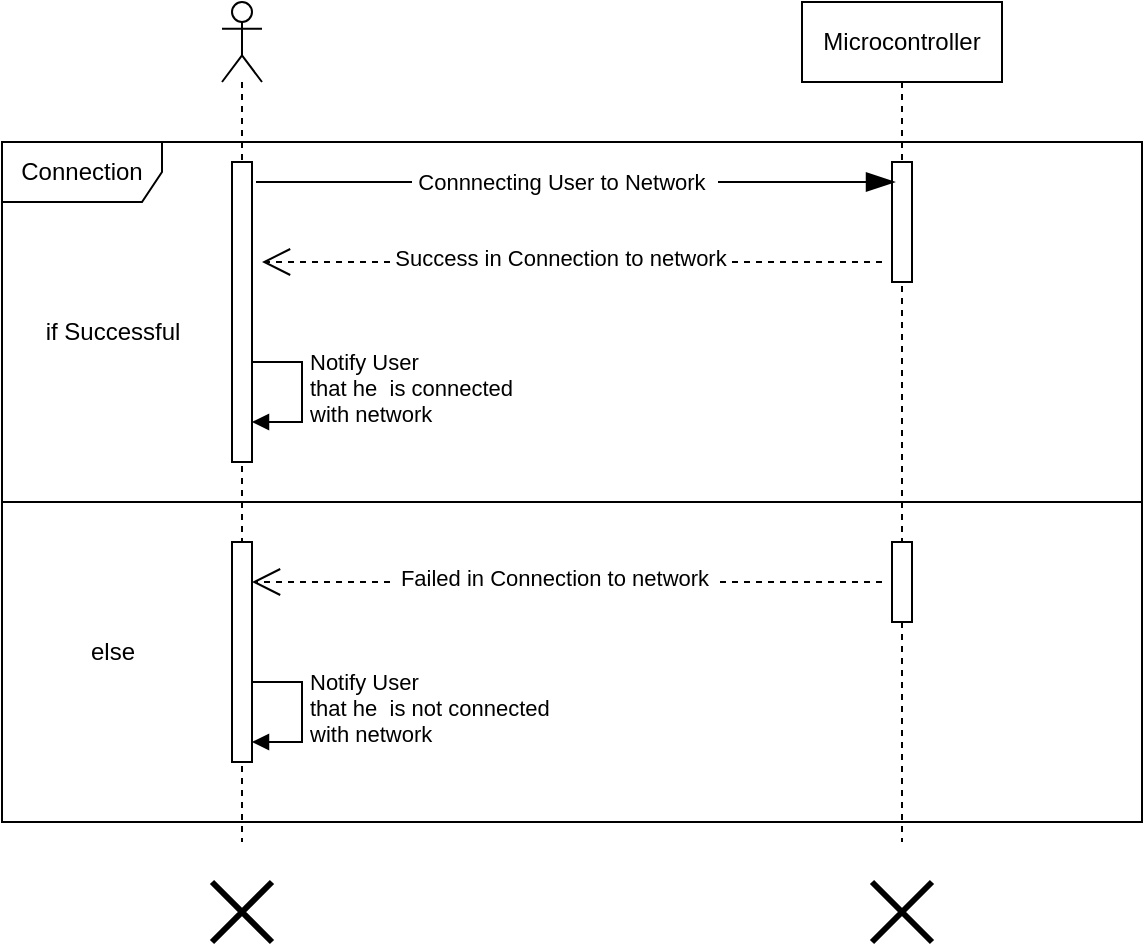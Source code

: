 <mxfile version="22.0.8" type="device">
  <diagram name="Page-1" id="2YBvvXClWsGukQMizWep">
    <mxGraphModel dx="977" dy="577" grid="1" gridSize="10" guides="1" tooltips="1" connect="1" arrows="1" fold="1" page="1" pageScale="1" pageWidth="850" pageHeight="1100" math="0" shadow="0">
      <root>
        <mxCell id="0" />
        <mxCell id="1" parent="0" />
        <mxCell id="bUbZ-e89j6tAC8CVxlZ--16" value="Microcontroller" style="shape=umlLifeline;perimeter=lifelinePerimeter;whiteSpace=wrap;html=1;container=1;dropTarget=0;collapsible=0;recursiveResize=0;outlineConnect=0;portConstraint=eastwest;newEdgeStyle={&quot;edgeStyle&quot;:&quot;elbowEdgeStyle&quot;,&quot;elbow&quot;:&quot;vertical&quot;,&quot;curved&quot;:0,&quot;rounded&quot;:0};" parent="1" vertex="1">
          <mxGeometry x="540" y="80" width="100" height="420" as="geometry" />
        </mxCell>
        <mxCell id="0u1kKGDJF54m8RZjEG2Y-17" value="" style="html=1;points=[[0,0,0,0,5],[0,1,0,0,-5],[1,0,0,0,5],[1,1,0,0,-5]];perimeter=orthogonalPerimeter;outlineConnect=0;targetShapes=umlLifeline;portConstraint=eastwest;newEdgeStyle={&quot;curved&quot;:0,&quot;rounded&quot;:0};" parent="bUbZ-e89j6tAC8CVxlZ--16" vertex="1">
          <mxGeometry x="45" y="80" width="10" height="60" as="geometry" />
        </mxCell>
        <mxCell id="0u1kKGDJF54m8RZjEG2Y-50" value="" style="html=1;points=[[0,0,0,0,5],[0,1,0,0,-5],[1,0,0,0,5],[1,1,0,0,-5]];perimeter=orthogonalPerimeter;outlineConnect=0;targetShapes=umlLifeline;portConstraint=eastwest;newEdgeStyle={&quot;curved&quot;:0,&quot;rounded&quot;:0};" parent="bUbZ-e89j6tAC8CVxlZ--16" vertex="1">
          <mxGeometry x="45" y="270" width="10" height="40" as="geometry" />
        </mxCell>
        <mxCell id="bUbZ-e89j6tAC8CVxlZ--27" value="" style="shape=umlLifeline;perimeter=lifelinePerimeter;whiteSpace=wrap;html=1;container=1;dropTarget=0;collapsible=0;recursiveResize=0;outlineConnect=0;portConstraint=eastwest;newEdgeStyle={&quot;curved&quot;:0,&quot;rounded&quot;:0};participant=umlActor;" parent="1" vertex="1">
          <mxGeometry x="250" y="80" width="20" height="420" as="geometry" />
        </mxCell>
        <mxCell id="lzfx7dj_jtfqGh-sdrey-9" value="Notify User&amp;nbsp;&lt;br&gt;that he&amp;nbsp; is connected&lt;br&gt;with network" style="html=1;align=left;spacingLeft=2;endArrow=block;rounded=0;edgeStyle=orthogonalEdgeStyle;curved=0;rounded=0;" parent="bUbZ-e89j6tAC8CVxlZ--27" edge="1">
          <mxGeometry relative="1" as="geometry">
            <mxPoint x="10" y="180" as="sourcePoint" />
            <Array as="points">
              <mxPoint x="40" y="210" />
            </Array>
            <mxPoint x="15" y="210" as="targetPoint" />
          </mxGeometry>
        </mxCell>
        <mxCell id="0u1kKGDJF54m8RZjEG2Y-16" value="" style="html=1;points=[[0,0,0,0,5],[0,1,0,0,-5],[1,0,0,0,5],[1,1,0,0,-5]];perimeter=orthogonalPerimeter;outlineConnect=0;targetShapes=umlLifeline;portConstraint=eastwest;newEdgeStyle={&quot;curved&quot;:0,&quot;rounded&quot;:0};" parent="bUbZ-e89j6tAC8CVxlZ--27" vertex="1">
          <mxGeometry x="5" y="80" width="10" height="150" as="geometry" />
        </mxCell>
        <mxCell id="lzfx7dj_jtfqGh-sdrey-21" value="Notify User&amp;nbsp;&lt;br style=&quot;border-color: var(--border-color);&quot;&gt;that he&amp;nbsp; is not connected&lt;br style=&quot;border-color: var(--border-color);&quot;&gt;with network" style="html=1;align=left;spacingLeft=2;endArrow=block;rounded=0;edgeStyle=orthogonalEdgeStyle;curved=0;rounded=0;" parent="bUbZ-e89j6tAC8CVxlZ--27" edge="1">
          <mxGeometry relative="1" as="geometry">
            <mxPoint x="10" y="340" as="sourcePoint" />
            <Array as="points">
              <mxPoint x="40" y="370" />
            </Array>
            <mxPoint x="15" y="370" as="targetPoint" />
          </mxGeometry>
        </mxCell>
        <mxCell id="lzfx7dj_jtfqGh-sdrey-16" value="" style="html=1;points=[[0,0,0,0,5],[0,1,0,0,-5],[1,0,0,0,5],[1,1,0,0,-5]];perimeter=orthogonalPerimeter;outlineConnect=0;targetShapes=umlLifeline;portConstraint=eastwest;newEdgeStyle={&quot;curved&quot;:0,&quot;rounded&quot;:0};" parent="bUbZ-e89j6tAC8CVxlZ--27" vertex="1">
          <mxGeometry x="5" y="270" width="10" height="110" as="geometry" />
        </mxCell>
        <mxCell id="bUbZ-e89j6tAC8CVxlZ--50" value="" style="shape=umlDestroy;whiteSpace=wrap;html=1;strokeWidth=3;targetShapes=umlLifeline;" parent="1" vertex="1">
          <mxGeometry x="245" y="520" width="30" height="30" as="geometry" />
        </mxCell>
        <mxCell id="bUbZ-e89j6tAC8CVxlZ--52" value="" style="shape=umlDestroy;whiteSpace=wrap;html=1;strokeWidth=3;targetShapes=umlLifeline;" parent="1" vertex="1">
          <mxGeometry x="575" y="520" width="30" height="30" as="geometry" />
        </mxCell>
        <mxCell id="0u1kKGDJF54m8RZjEG2Y-19" value="" style="endArrow=blockThin;endFill=1;endSize=12;html=1;rounded=0;" parent="1" edge="1">
          <mxGeometry width="160" relative="1" as="geometry">
            <mxPoint x="267" y="170" as="sourcePoint" />
            <mxPoint x="586.5" y="170" as="targetPoint" />
          </mxGeometry>
        </mxCell>
        <mxCell id="0u1kKGDJF54m8RZjEG2Y-27" value="&amp;nbsp;Connnecting User to Network&amp;nbsp;&amp;nbsp;" style="edgeLabel;html=1;align=center;verticalAlign=middle;resizable=0;points=[];" parent="0u1kKGDJF54m8RZjEG2Y-19" vertex="1" connectable="0">
          <mxGeometry x="-0.037" y="-3" relative="1" as="geometry">
            <mxPoint y="-3" as="offset" />
          </mxGeometry>
        </mxCell>
        <mxCell id="0u1kKGDJF54m8RZjEG2Y-34" value="" style="endArrow=open;dashed=1;endFill=0;endSize=12;html=1;rounded=0;startArrow=none;startFill=0;" parent="1" edge="1">
          <mxGeometry width="160" relative="1" as="geometry">
            <mxPoint x="580" y="210" as="sourcePoint" />
            <mxPoint x="270" y="210" as="targetPoint" />
            <Array as="points">
              <mxPoint x="430.5" y="210" />
            </Array>
          </mxGeometry>
        </mxCell>
        <mxCell id="0u1kKGDJF54m8RZjEG2Y-35" value="&amp;nbsp;Success in Connection to network&amp;nbsp;" style="edgeLabel;html=1;align=center;verticalAlign=middle;resizable=0;points=[];" parent="0u1kKGDJF54m8RZjEG2Y-34" vertex="1" connectable="0">
          <mxGeometry x="0.043" y="-2" relative="1" as="geometry">
            <mxPoint as="offset" />
          </mxGeometry>
        </mxCell>
        <mxCell id="lzfx7dj_jtfqGh-sdrey-14" value="" style="endArrow=open;dashed=1;endFill=0;endSize=12;html=1;rounded=0;startArrow=none;startFill=0;" parent="1" target="lzfx7dj_jtfqGh-sdrey-16" edge="1">
          <mxGeometry width="160" relative="1" as="geometry">
            <mxPoint x="580" y="370" as="sourcePoint" />
            <mxPoint x="267" y="370" as="targetPoint" />
            <Array as="points" />
          </mxGeometry>
        </mxCell>
        <mxCell id="lzfx7dj_jtfqGh-sdrey-15" value="&amp;nbsp;Failed in Connection to network&amp;nbsp;" style="edgeLabel;html=1;align=center;verticalAlign=middle;resizable=0;points=[];" parent="lzfx7dj_jtfqGh-sdrey-14" vertex="1" connectable="0">
          <mxGeometry x="0.043" y="-2" relative="1" as="geometry">
            <mxPoint as="offset" />
          </mxGeometry>
        </mxCell>
        <mxCell id="lzfx7dj_jtfqGh-sdrey-22" value="" style="line;strokeWidth=1;fillColor=none;align=left;verticalAlign=middle;spacingTop=-1;spacingLeft=3;spacingRight=3;rotatable=0;labelPosition=right;points=[];portConstraint=eastwest;strokeColor=inherit;" parent="1" vertex="1">
          <mxGeometry x="140" y="326" width="570" height="8" as="geometry" />
        </mxCell>
        <mxCell id="lzfx7dj_jtfqGh-sdrey-24" value="Connection" style="shape=umlFrame;whiteSpace=wrap;html=1;pointerEvents=0;width=80;height=30;" parent="1" vertex="1">
          <mxGeometry x="140" y="150" width="570" height="340" as="geometry" />
        </mxCell>
        <mxCell id="lzfx7dj_jtfqGh-sdrey-25" value="if Successful" style="text;html=1;align=center;verticalAlign=middle;resizable=0;points=[];autosize=1;strokeColor=none;fillColor=none;" parent="1" vertex="1">
          <mxGeometry x="150" y="230" width="90" height="30" as="geometry" />
        </mxCell>
        <mxCell id="lzfx7dj_jtfqGh-sdrey-26" value="else" style="text;html=1;align=center;verticalAlign=middle;resizable=0;points=[];autosize=1;strokeColor=none;fillColor=none;" parent="1" vertex="1">
          <mxGeometry x="170" y="390" width="50" height="30" as="geometry" />
        </mxCell>
      </root>
    </mxGraphModel>
  </diagram>
</mxfile>
